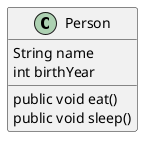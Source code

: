 ```uml
@startuml
Class Person {
    String name
    int birthYear

    public void eat()
    public void sleep()
}
@enduml
```,```uml
@startuml
object john {
    name = 'John'
    birthYear = 1984
}
object mary {
    name = 'Mary'
    birthYear = 1992
}
@enduml
```